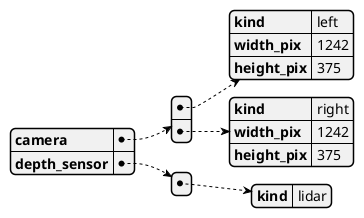 @startjson "import-parameter-json"
{
    "camera": [
        {
            "kind":"left",
            "width_pix" : 1242,
            "height_pix" : 375
        },
        {
            "kind":"right",
            "width_pix" : 1242,
            "height_pix" : 375
        }
    ],

    "depth_sensor" : [
        {
            "kind":"lidar"
        }
    ]
}
@endjson
